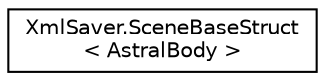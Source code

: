 digraph "类继承关系图"
{
 // INTERACTIVE_SVG=YES
 // LATEX_PDF_SIZE
  edge [fontname="Helvetica",fontsize="10",labelfontname="Helvetica",labelfontsize="10"];
  node [fontname="Helvetica",fontsize="10",shape=record];
  rankdir="LR";
  Node0 [label="XmlSaver.SceneBaseStruct\l\< AstralBody \>",height=0.2,width=0.4,color="black", fillcolor="white", style="filled",URL="$class_xml_saver_1_1_scene_base_struct.html",tooltip=" "];
}
